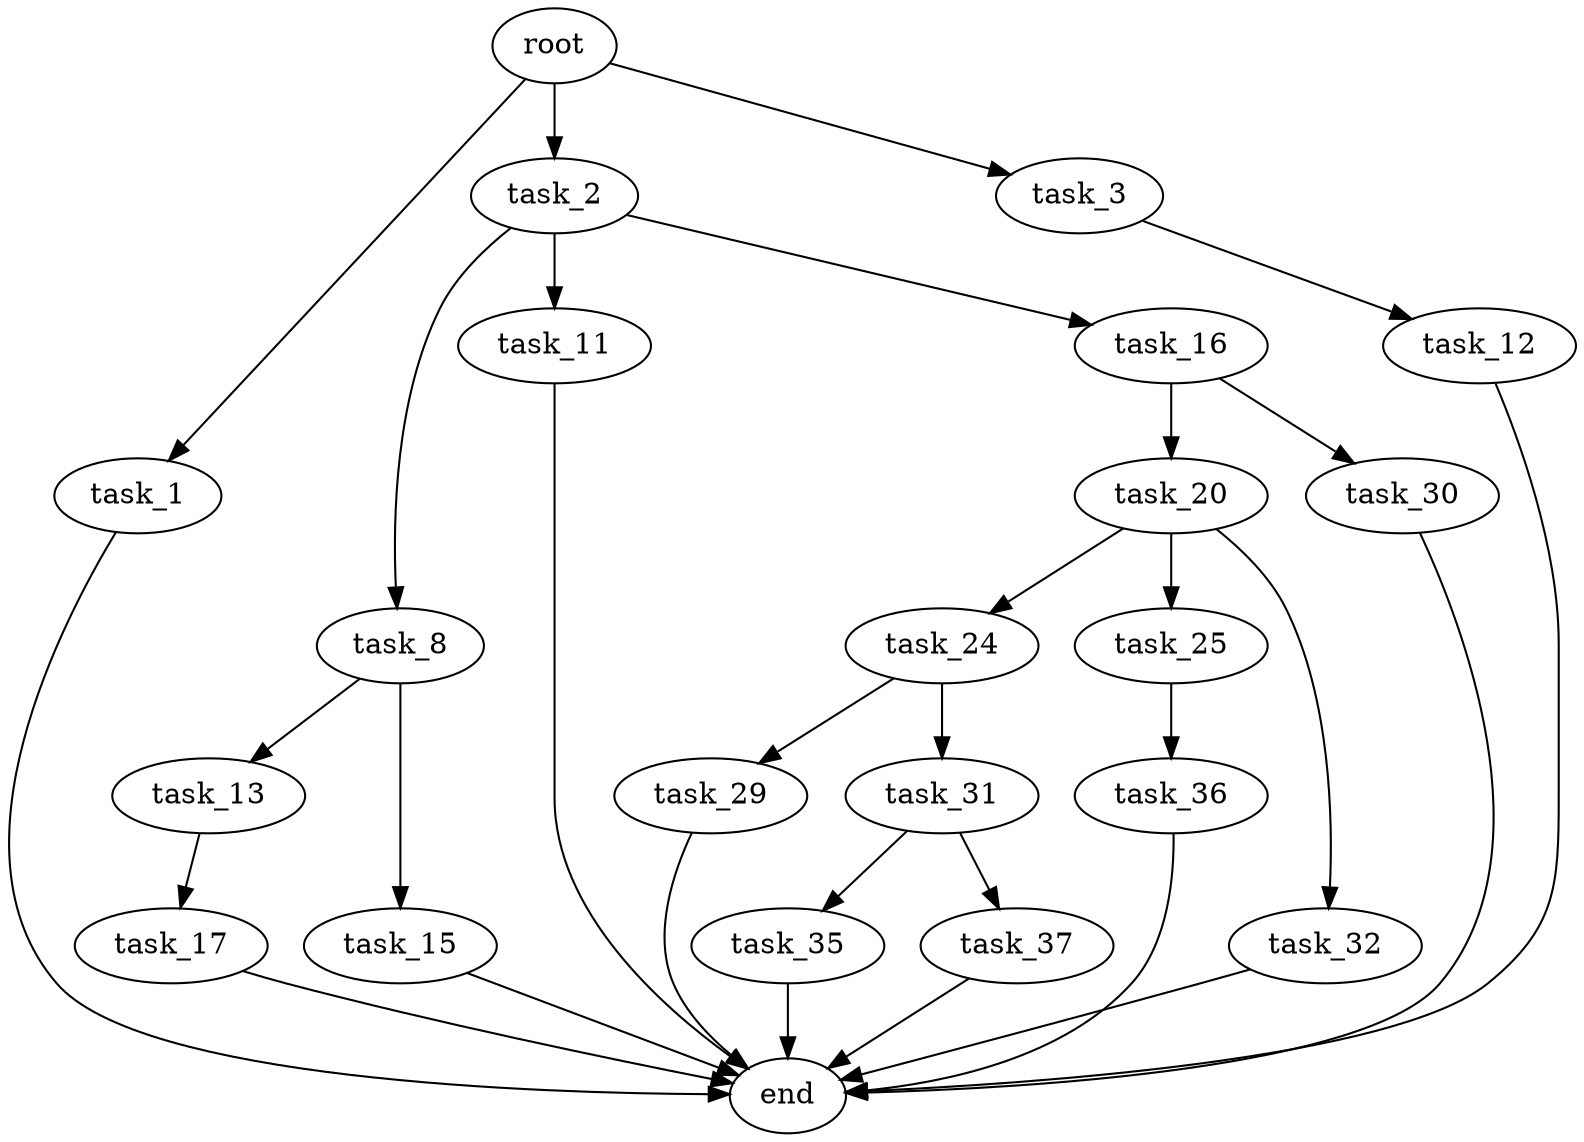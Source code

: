 digraph G {
  root [size="0.000000"];
  task_1 [size="22501471272.000000"];
  task_2 [size="450401066230.000000"];
  task_3 [size="8589934592.000000"];
  task_8 [size="761122020441.000000"];
  task_11 [size="616042117468.000000"];
  task_12 [size="36873776145.000000"];
  task_13 [size="4609747537.000000"];
  task_15 [size="1047728797.000000"];
  task_16 [size="85826542777.000000"];
  task_17 [size="1209861638381.000000"];
  task_20 [size="8589934592.000000"];
  task_24 [size="68719476736.000000"];
  task_25 [size="368293445632.000000"];
  task_29 [size="230196298981.000000"];
  task_30 [size="198793313404.000000"];
  task_31 [size="368293445632.000000"];
  task_32 [size="42039516166.000000"];
  task_35 [size="1073741824000.000000"];
  task_36 [size="33876090382.000000"];
  task_37 [size="654183432019.000000"];
  end [size="0.000000"];

  root -> task_1 [size="1.000000"];
  root -> task_2 [size="1.000000"];
  root -> task_3 [size="1.000000"];
  task_1 -> end [size="1.000000"];
  task_2 -> task_8 [size="301989888.000000"];
  task_2 -> task_11 [size="301989888.000000"];
  task_2 -> task_16 [size="301989888.000000"];
  task_3 -> task_12 [size="33554432.000000"];
  task_8 -> task_13 [size="536870912.000000"];
  task_8 -> task_15 [size="536870912.000000"];
  task_11 -> end [size="1.000000"];
  task_12 -> end [size="1.000000"];
  task_13 -> task_17 [size="75497472.000000"];
  task_15 -> end [size="1.000000"];
  task_16 -> task_20 [size="134217728.000000"];
  task_16 -> task_30 [size="134217728.000000"];
  task_17 -> end [size="1.000000"];
  task_20 -> task_24 [size="33554432.000000"];
  task_20 -> task_25 [size="33554432.000000"];
  task_20 -> task_32 [size="33554432.000000"];
  task_24 -> task_29 [size="134217728.000000"];
  task_24 -> task_31 [size="134217728.000000"];
  task_25 -> task_36 [size="411041792.000000"];
  task_29 -> end [size="1.000000"];
  task_30 -> end [size="1.000000"];
  task_31 -> task_35 [size="411041792.000000"];
  task_31 -> task_37 [size="411041792.000000"];
  task_32 -> end [size="1.000000"];
  task_35 -> end [size="1.000000"];
  task_36 -> end [size="1.000000"];
  task_37 -> end [size="1.000000"];
}
